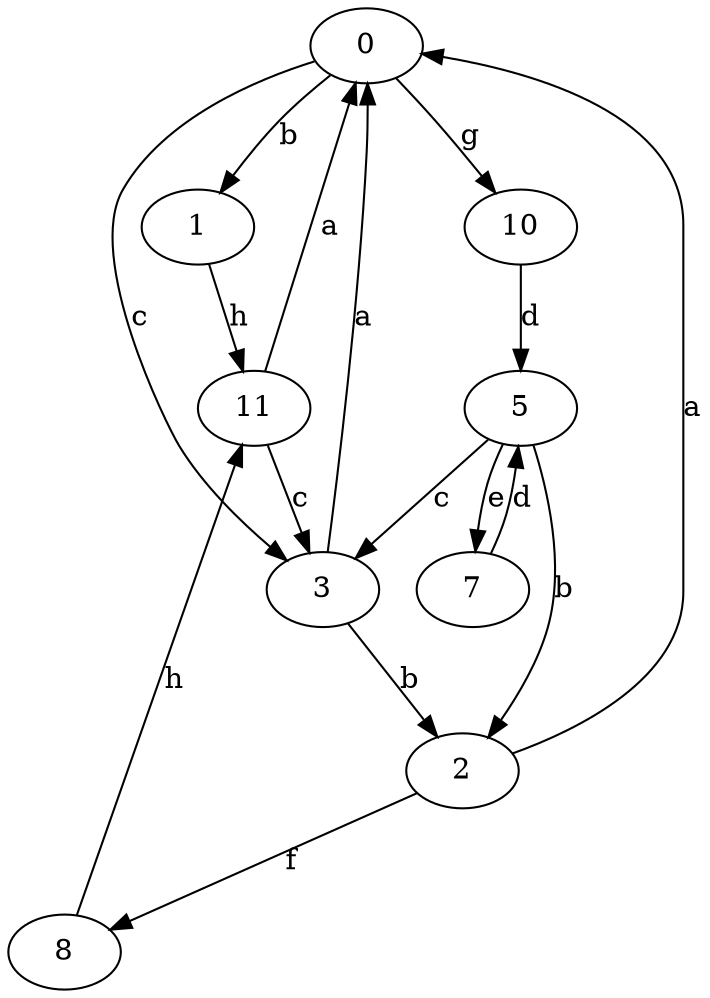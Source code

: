 strict digraph  {
0;
1;
2;
3;
5;
7;
8;
10;
11;
0 -> 1  [label=b];
0 -> 3  [label=c];
0 -> 10  [label=g];
1 -> 11  [label=h];
2 -> 0  [label=a];
2 -> 8  [label=f];
3 -> 0  [label=a];
3 -> 2  [label=b];
5 -> 2  [label=b];
5 -> 3  [label=c];
5 -> 7  [label=e];
7 -> 5  [label=d];
8 -> 11  [label=h];
10 -> 5  [label=d];
11 -> 0  [label=a];
11 -> 3  [label=c];
}
